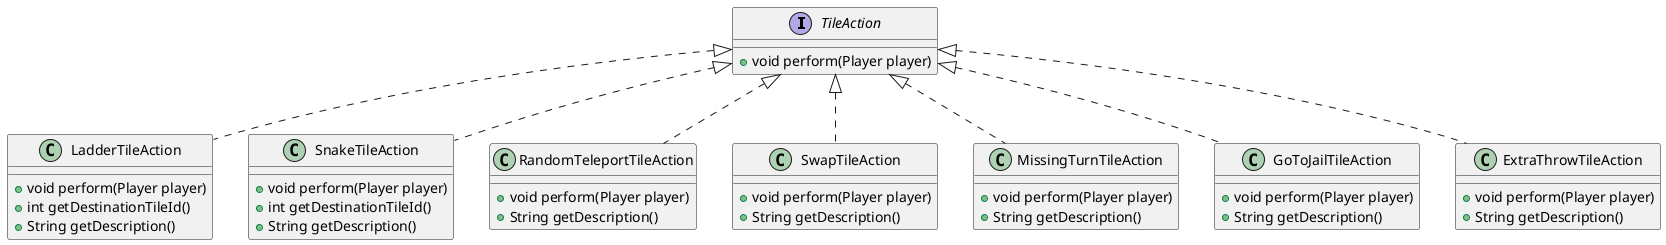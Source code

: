 @startuml
interface TileAction {
    + void perform(Player player)
}

class LadderTileAction {
    + void perform(Player player)
    + int getDestinationTileId()
    + String getDescription()
}

class SnakeTileAction {
    + void perform(Player player)
    + int getDestinationTileId()
    + String getDescription()
}

class RandomTeleportTileAction {
    + void perform(Player player)
    + String getDescription()
}

class SwapTileAction {
    + void perform(Player player)
    + String getDescription()
}

class MissingTurnTileAction {
    + void perform(Player player)
    + String getDescription()
}

class GoToJailTileAction {
    + void perform(Player player)
    + String getDescription()
}

class ExtraThrowTileAction {
    + void perform(Player player)
    + String getDescription()
}

TileAction <|.. LadderTileAction
TileAction <|.. SnakeTileAction
TileAction <|.. RandomTeleportTileAction
TileAction <|.. SwapTileAction
TileAction <|.. MissingTurnTileAction
TileAction <|.. GoToJailTileAction
TileAction <|.. ExtraThrowTileAction
@enduml